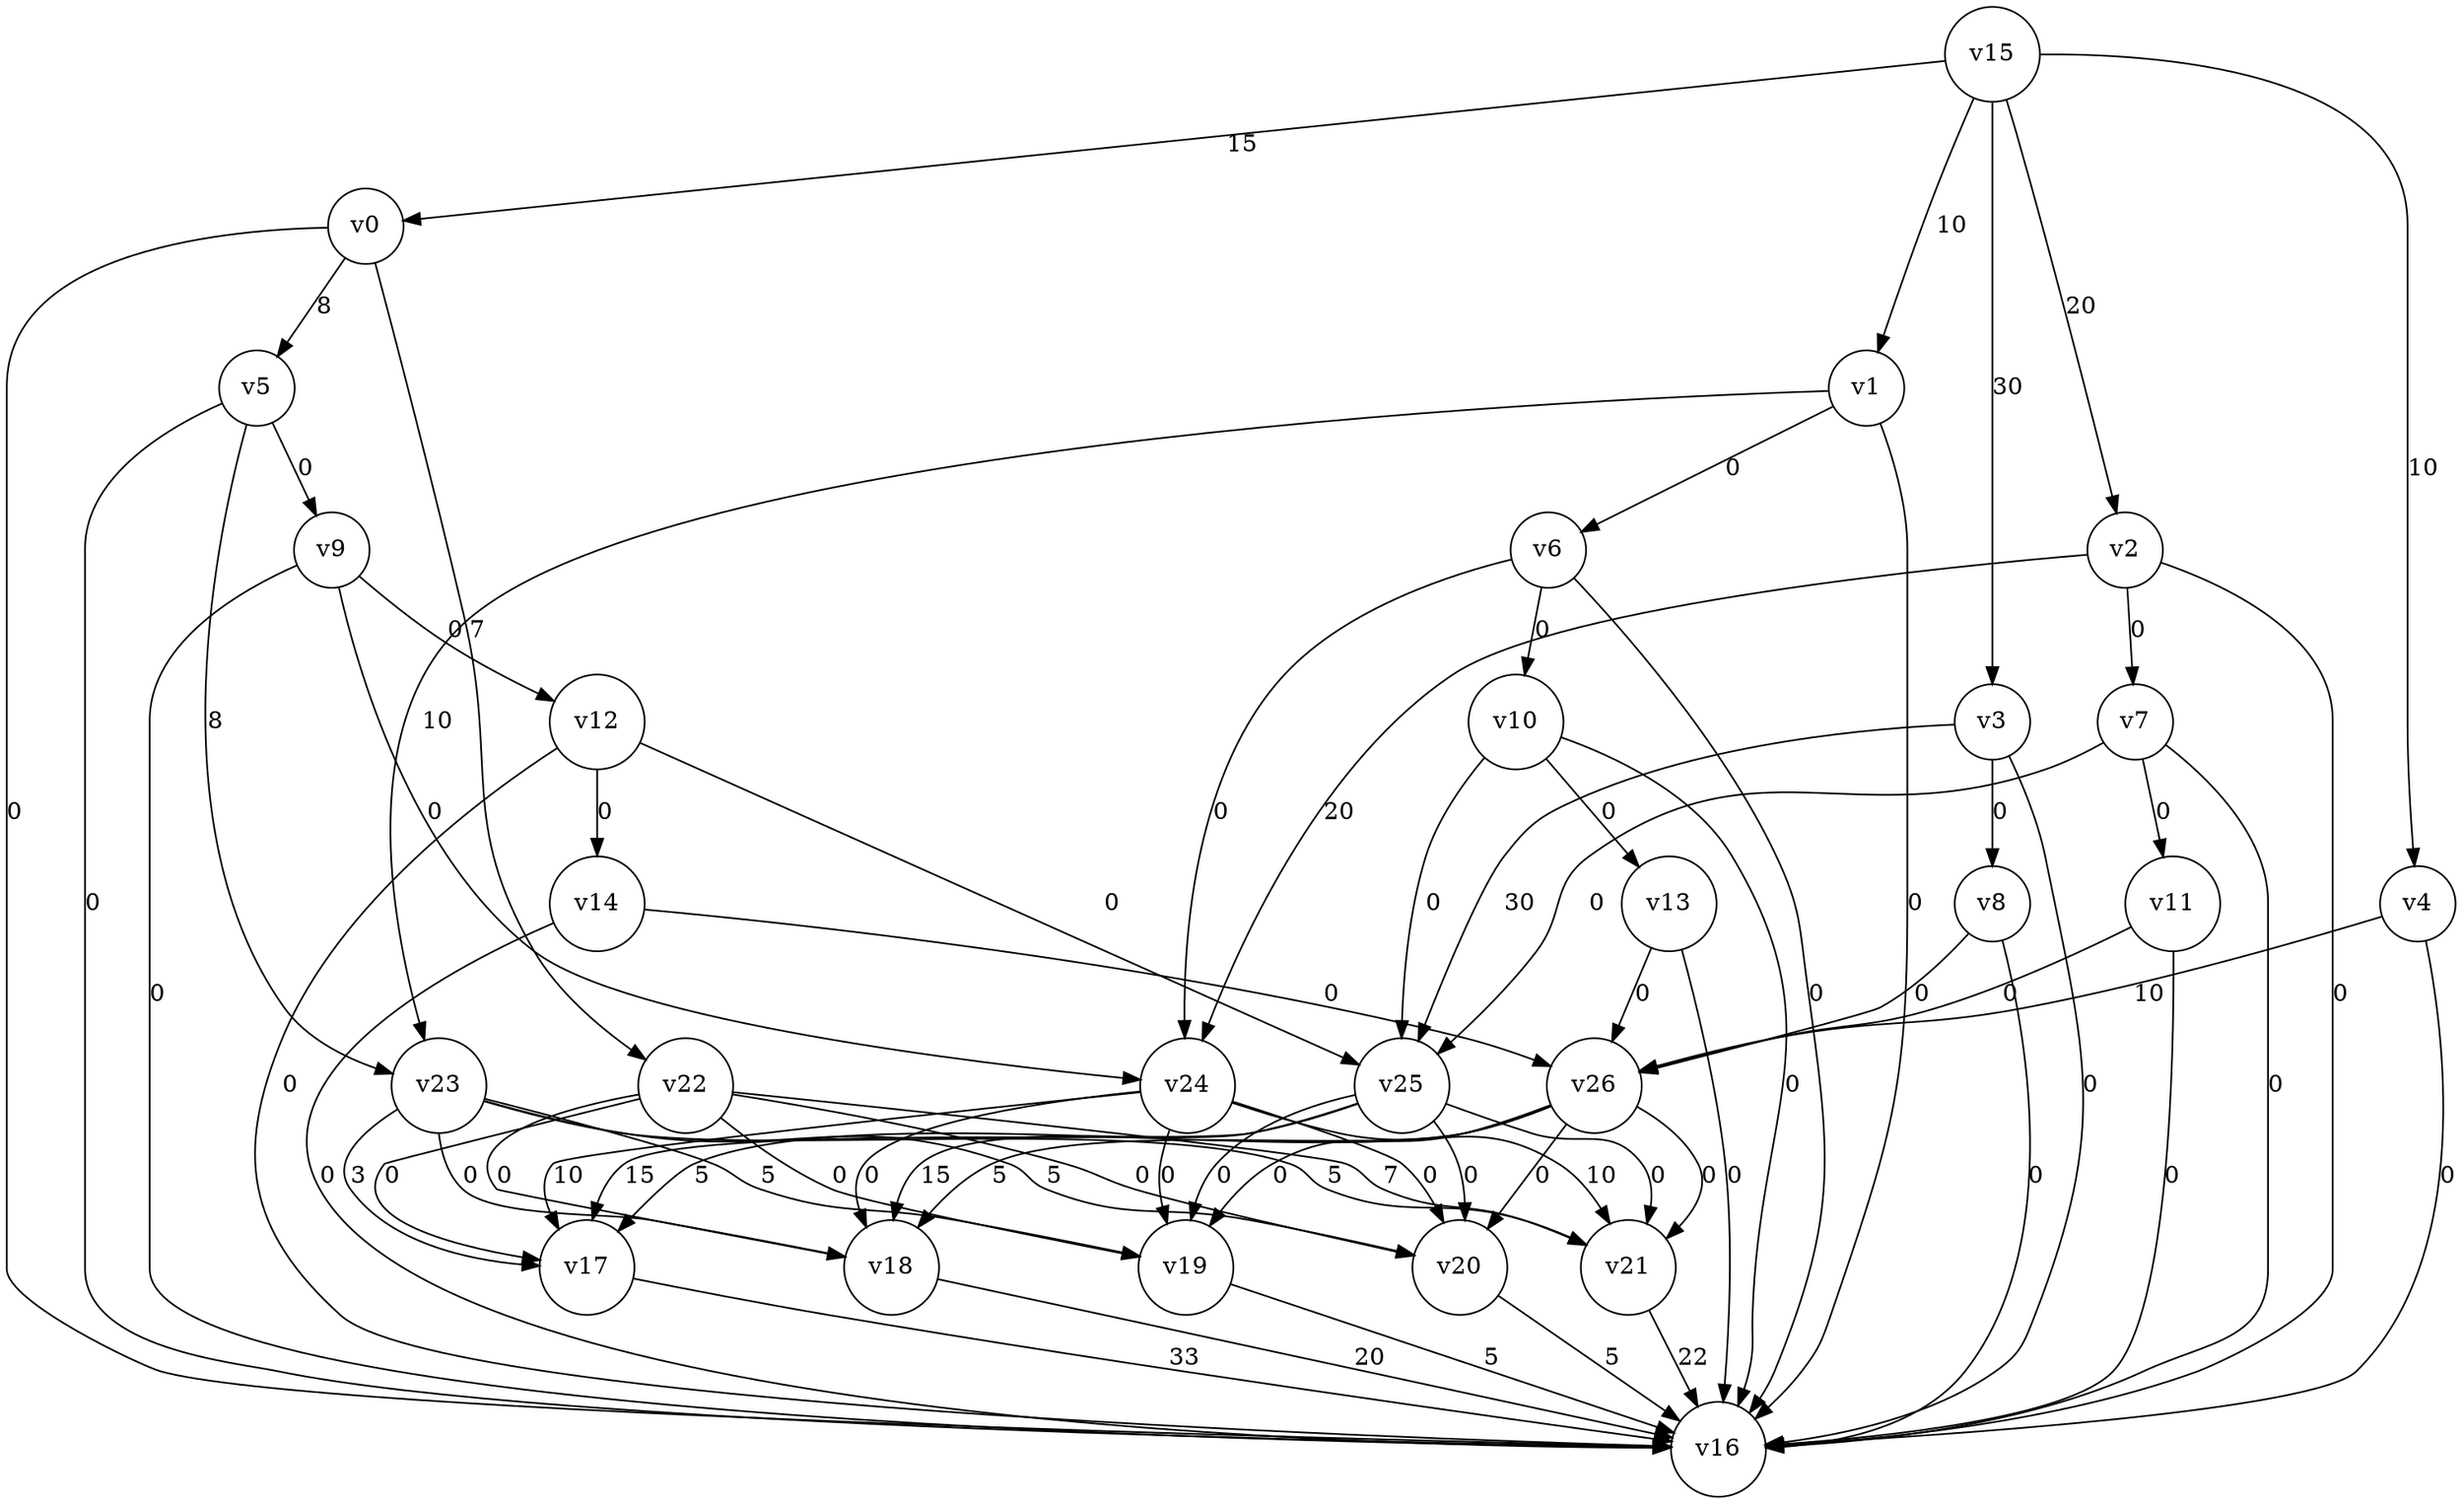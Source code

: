 digraph
{
	node [shape=circle, label="v0"] 0;
	node [shape=circle, label="v1"] 1;
	node [shape=circle, label="v2"] 2;
	node [shape=circle, label="v3"] 3;
	node [shape=circle, label="v4"] 4;
	node [shape=circle, label="v5"] 5;
	node [shape=circle, label="v6"] 6;
	node [shape=circle, label="v7"] 7;
	node [shape=circle, label="v8"] 8;
	node [shape=circle, label="v9"] 9;
	node [shape=circle, label="v10"] 10;
	node [shape=circle, label="v11"] 11;
	node [shape=circle, label="v12"] 12;
	node [shape=circle, label="v13"] 13;
	node [shape=circle, label="v14"] 14;
	node [shape=circle, label="v15"] 15;
	node [shape=circle, label="v16"] 16;
	node [shape=circle, label="v17"] 17;
	node [shape=circle, label="v18"] 18;
	node [shape=circle, label="v19"] 19;
	node [shape=circle, label="v20"] 20;
	node [shape=circle, label="v21"] 21;
	node [shape=circle, label="v22"] 22;
	node [shape=circle, label="v23"] 23;
	node [shape=circle, label="v24"] 24;
	node [shape=circle, label="v25"] 25;
	node [shape=circle, label="v26"] 26;
	0 -> 5 [label="8"]
	0 -> 16 [label="0"]
	0 -> 22 [label="7"]
	1 -> 6 [label="0"]
	1 -> 16 [label="0"]
	1 -> 23 [label="10"]
	2 -> 7 [label="0"]
	2 -> 16 [label="0"]
	2 -> 24 [label="20"]
	3 -> 8 [label="0"]
	3 -> 16 [label="0"]
	3 -> 25 [label="30"]
	4 -> 16 [label="0"]
	4 -> 26 [label="10"]
	5 -> 9 [label="0"]
	5 -> 16 [label="0"]
	5 -> 23 [label="8"]
	6 -> 10 [label="0"]
	6 -> 16 [label="0"]
	6 -> 24 [label="0"]
	7 -> 11 [label="0"]
	7 -> 16 [label="0"]
	7 -> 25 [label="0"]
	8 -> 16 [label="0"]
	8 -> 26 [label="0"]
	9 -> 12 [label="0"]
	9 -> 16 [label="0"]
	9 -> 24 [label="0"]
	10 -> 13 [label="0"]
	10 -> 16 [label="0"]
	10 -> 25 [label="0"]
	11 -> 16 [label="0"]
	11 -> 26 [label="0"]
	12 -> 14 [label="0"]
	12 -> 16 [label="0"]
	12 -> 25 [label="0"]
	13 -> 16 [label="0"]
	13 -> 26 [label="0"]
	14 -> 16 [label="0"]
	14 -> 26 [label="0"]
	15 -> 0 [label="15"]
	15 -> 1 [label="10"]
	15 -> 2 [label="20"]
	15 -> 3 [label="30"]
	15 -> 4 [label="10"]
	17 -> 16 [label="33"]
	18 -> 16 [label="20"]
	19 -> 16 [label="5"]
	20 -> 16 [label="5"]
	21 -> 16 [label="22"]
	22 -> 17 [label="0"]
	22 -> 18 [label="0"]
	22 -> 19 [label="0"]
	22 -> 20 [label="0"]
	22 -> 21 [label="7"]
	23 -> 17 [label="3"]
	23 -> 18 [label="0"]
	23 -> 19 [label="5"]
	23 -> 20 [label="5"]
	23 -> 21 [label="5"]
	24 -> 17 [label="10"]
	24 -> 18 [label="0"]
	24 -> 19 [label="0"]
	24 -> 20 [label="0"]
	24 -> 21 [label="10"]
	25 -> 17 [label="15"]
	25 -> 18 [label="15"]
	25 -> 19 [label="0"]
	25 -> 20 [label="0"]
	25 -> 21 [label="0"]
	26 -> 17 [label="5"]
	26 -> 18 [label="5"]
	26 -> 19 [label="0"]
	26 -> 20 [label="0"]
	26 -> 21 [label="0"]
}
